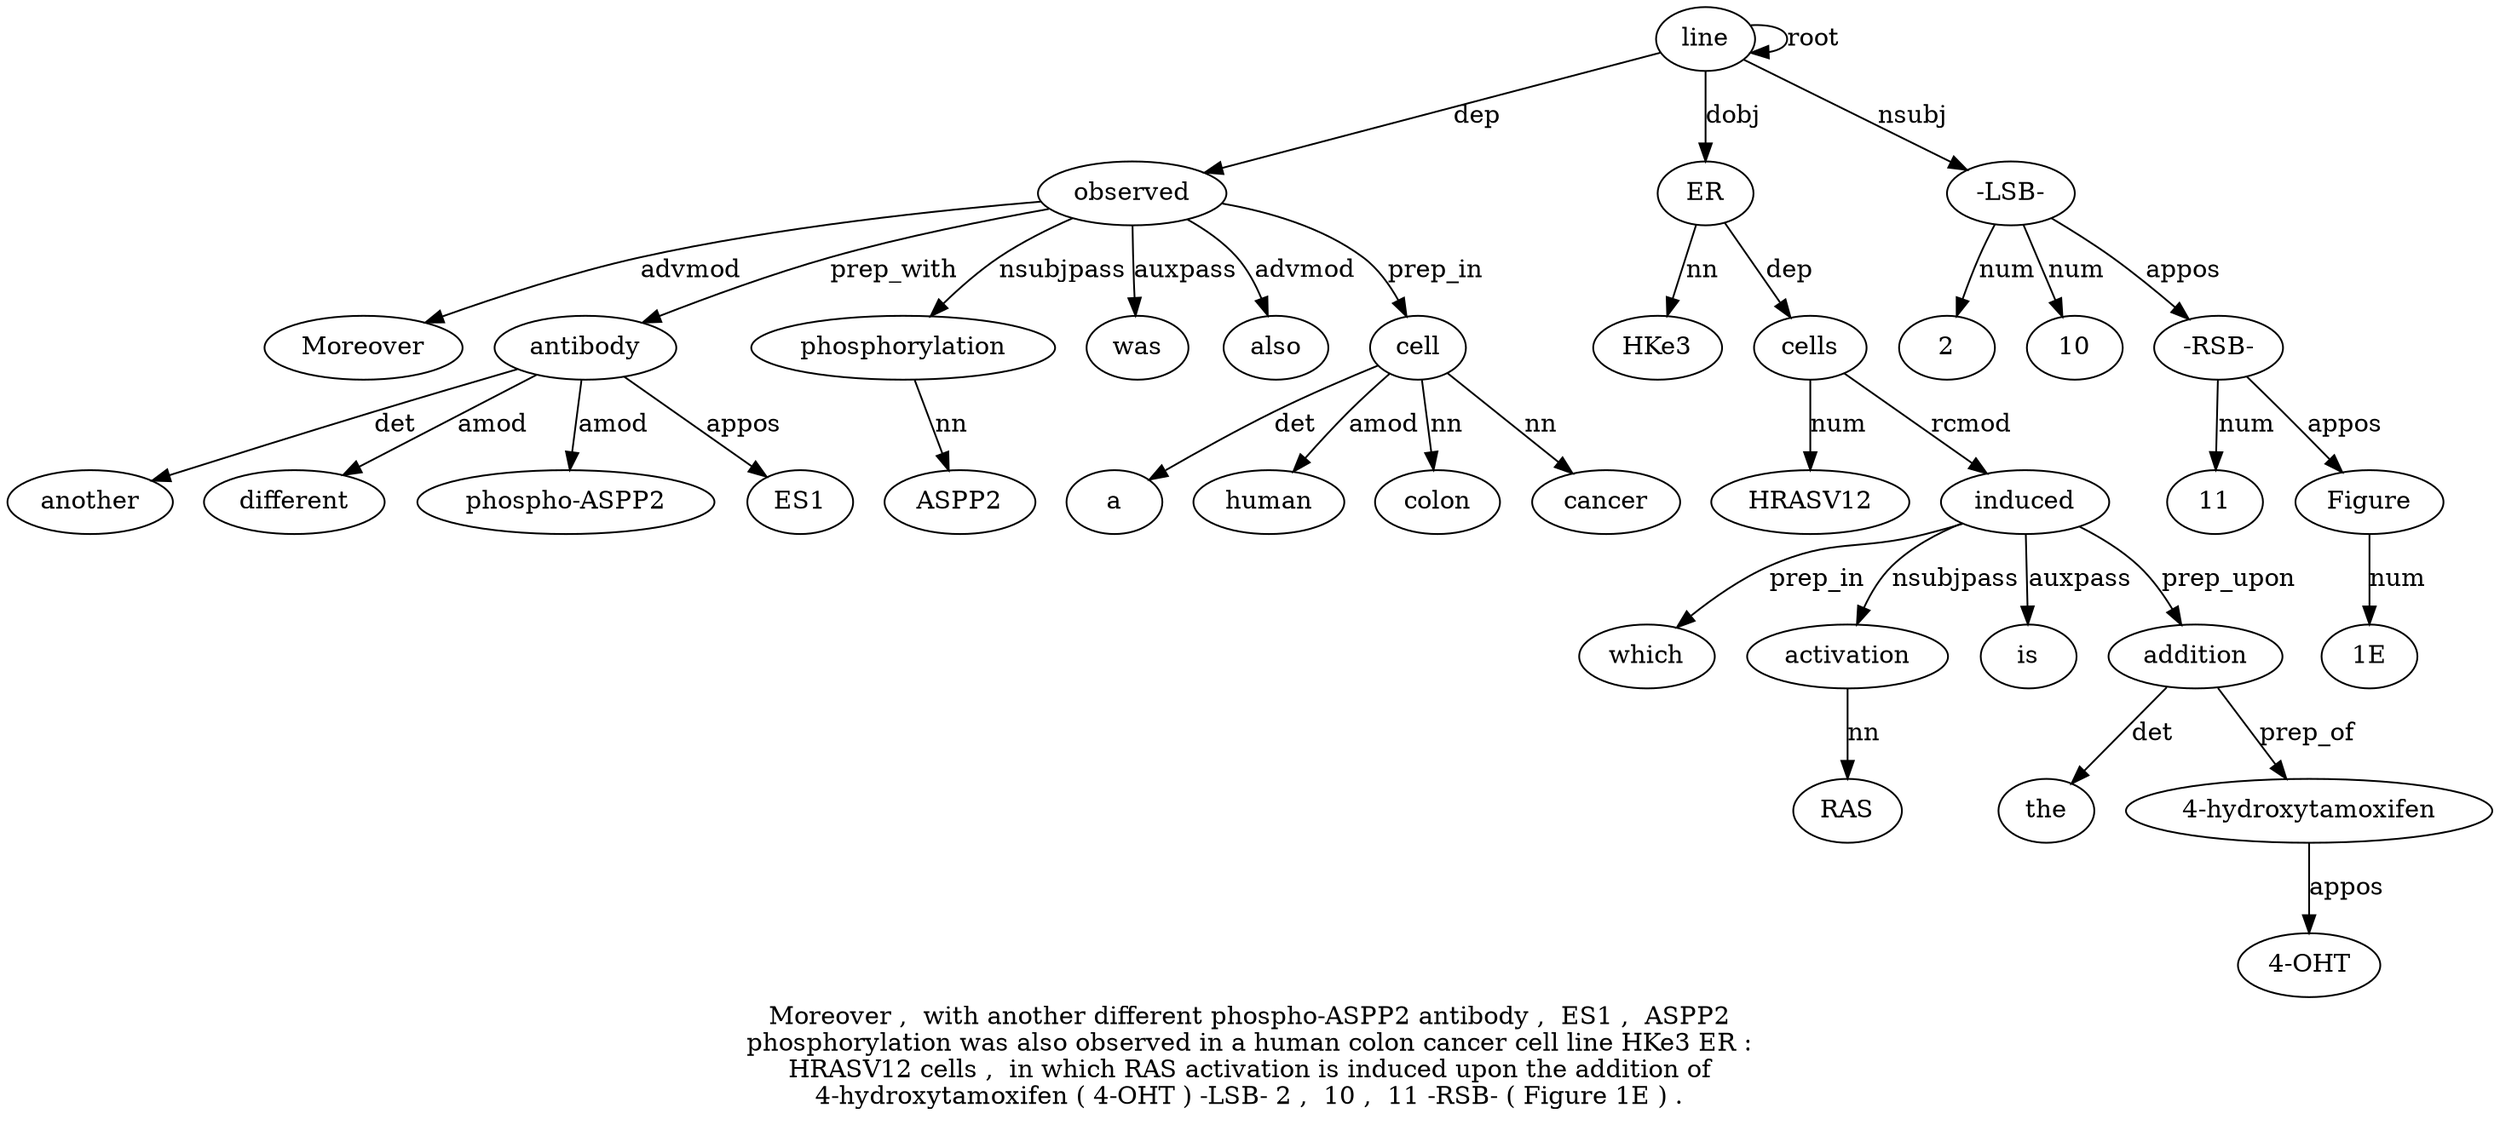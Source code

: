 digraph "Moreover ,  with another different phospho-ASPP2 antibody ,  ES1 ,  ASPP2 phosphorylation was also observed in a human colon cancer cell line HKe3 ER : HRASV12 cells ,  in which RAS activation is induced upon the addition of 4-hydroxytamoxifen ( 4-OHT ) -LSB- 2 ,  10 ,  11 -RSB- ( Figure 1E ) ." {
label="Moreover ,  with another different phospho-ASPP2 antibody ,  ES1 ,  ASPP2
phosphorylation was also observed in a human colon cancer cell line HKe3 ER :
HRASV12 cells ,  in which RAS activation is induced upon the addition of
4-hydroxytamoxifen ( 4-OHT ) -LSB- 2 ,  10 ,  11 -RSB- ( Figure 1E ) .";
observed15 [style=filled, fillcolor=white, label=observed];
Moreover1 [style=filled, fillcolor=white, label=Moreover];
observed15 -> Moreover1  [label=advmod];
antibody7 [style=filled, fillcolor=white, label=antibody];
another4 [style=filled, fillcolor=white, label=another];
antibody7 -> another4  [label=det];
different5 [style=filled, fillcolor=white, label=different];
antibody7 -> different5  [label=amod];
"phospho-ASPP26" [style=filled, fillcolor=white, label="phospho-ASPP2"];
antibody7 -> "phospho-ASPP26"  [label=amod];
observed15 -> antibody7  [label=prep_with];
ES19 [style=filled, fillcolor=white, label=ES1];
antibody7 -> ES19  [label=appos];
phosphorylation12 [style=filled, fillcolor=white, label=phosphorylation];
ASPP211 [style=filled, fillcolor=white, label=ASPP2];
phosphorylation12 -> ASPP211  [label=nn];
observed15 -> phosphorylation12  [label=nsubjpass];
was13 [style=filled, fillcolor=white, label=was];
observed15 -> was13  [label=auxpass];
also14 [style=filled, fillcolor=white, label=also];
observed15 -> also14  [label=advmod];
line22 [style=filled, fillcolor=white, label=line];
line22 -> observed15  [label=dep];
cell21 [style=filled, fillcolor=white, label=cell];
a17 [style=filled, fillcolor=white, label=a];
cell21 -> a17  [label=det];
human18 [style=filled, fillcolor=white, label=human];
cell21 -> human18  [label=amod];
colon19 [style=filled, fillcolor=white, label=colon];
cell21 -> colon19  [label=nn];
cancer20 [style=filled, fillcolor=white, label=cancer];
cell21 -> cancer20  [label=nn];
observed15 -> cell21  [label=prep_in];
line22 -> line22  [label=root];
ER24 [style=filled, fillcolor=white, label=ER];
HKe32 [style=filled, fillcolor=white, label=HKe3];
ER24 -> HKe32  [label=nn];
line22 -> ER24  [label=dobj];
cells27 [style=filled, fillcolor=white, label=cells];
HRASV1226 [style=filled, fillcolor=white, label=HRASV12];
cells27 -> HRASV1226  [label=num];
ER24 -> cells27  [label=dep];
induced34 [style=filled, fillcolor=white, label=induced];
which30 [style=filled, fillcolor=white, label=which];
induced34 -> which30  [label=prep_in];
activation32 [style=filled, fillcolor=white, label=activation];
RAS31 [style=filled, fillcolor=white, label=RAS];
activation32 -> RAS31  [label=nn];
induced34 -> activation32  [label=nsubjpass];
is33 [style=filled, fillcolor=white, label=is];
induced34 -> is33  [label=auxpass];
cells27 -> induced34  [label=rcmod];
addition37 [style=filled, fillcolor=white, label=addition];
the36 [style=filled, fillcolor=white, label=the];
addition37 -> the36  [label=det];
induced34 -> addition37  [label=prep_upon];
"4-hydroxytamoxifen39" [style=filled, fillcolor=white, label="4-hydroxytamoxifen"];
addition37 -> "4-hydroxytamoxifen39"  [label=prep_of];
"4-OHT1" [style=filled, fillcolor=white, label="4-OHT"];
"4-hydroxytamoxifen39" -> "4-OHT1"  [label=appos];
"-LSB-43" [style=filled, fillcolor=white, label="-LSB-"];
line22 -> "-LSB-43"  [label=nsubj];
244 [style=filled, fillcolor=white, label=2];
"-LSB-43" -> 244  [label=num];
1046 [style=filled, fillcolor=white, label=10];
"-LSB-43" -> 1046  [label=num];
"-RSB-49" [style=filled, fillcolor=white, label="-RSB-"];
1148 [style=filled, fillcolor=white, label=11];
"-RSB-49" -> 1148  [label=num];
"-LSB-43" -> "-RSB-49"  [label=appos];
Figure51 [style=filled, fillcolor=white, label=Figure];
"-RSB-49" -> Figure51  [label=appos];
"1E52" [style=filled, fillcolor=white, label="1E"];
Figure51 -> "1E52"  [label=num];
}
